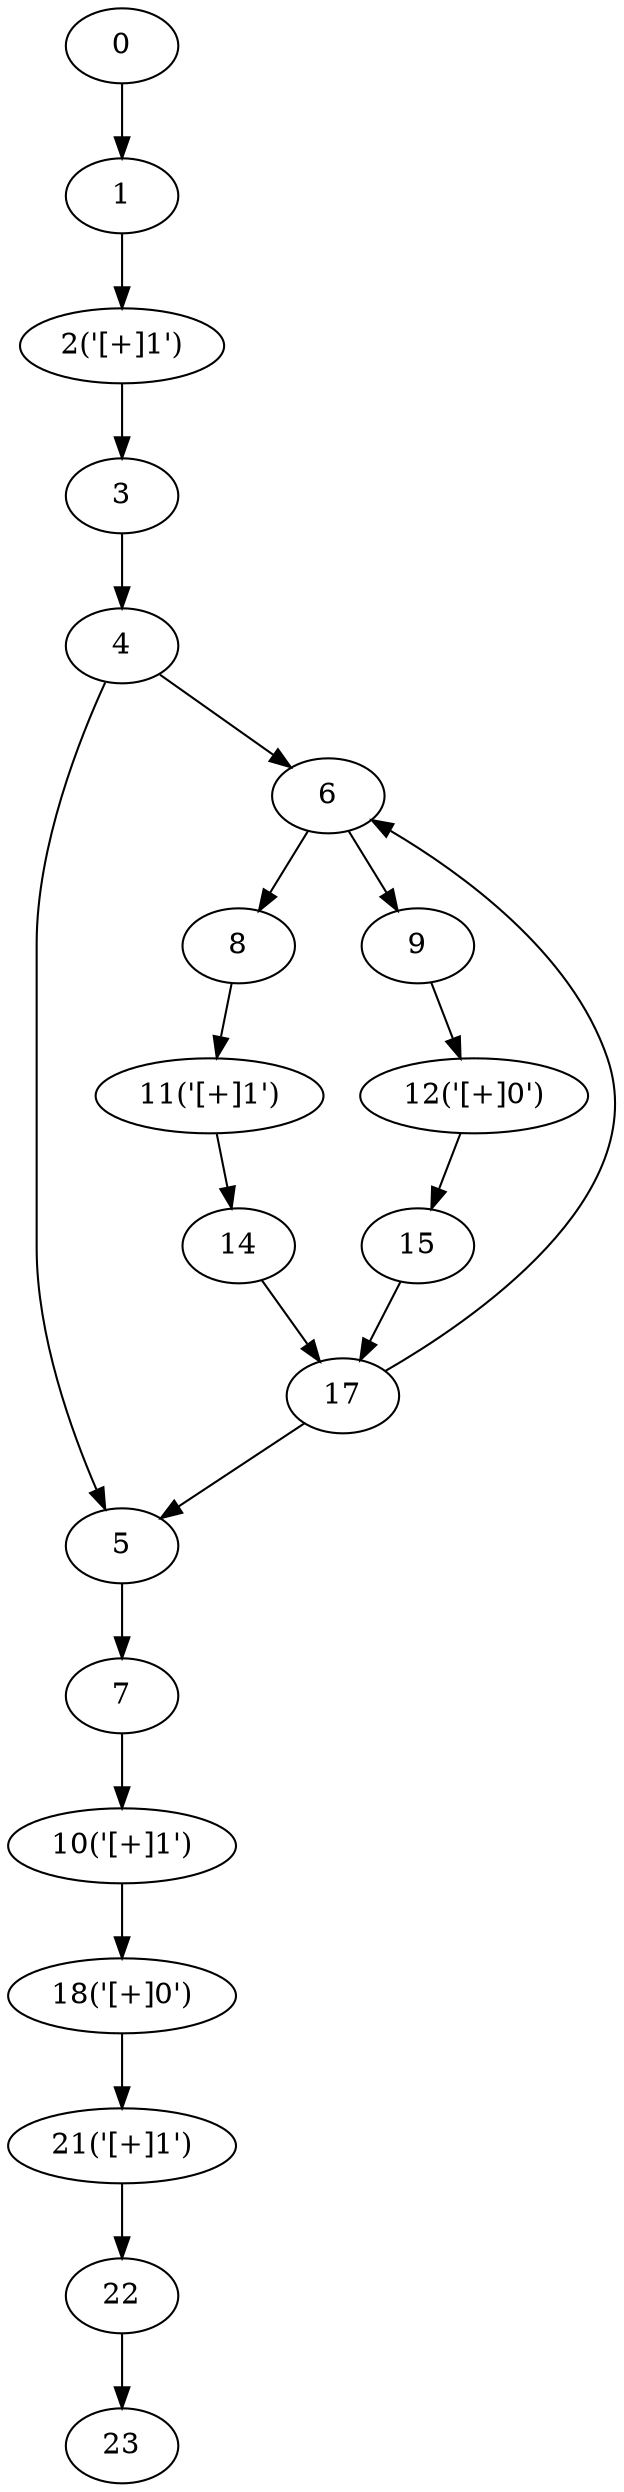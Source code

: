 digraph g {
	0 ;
	1 ;
	2 [label="2('[+]1')"];
	3 ;
	4 ;
	5 ;
	6 ;
	7 ;
	8 ;
	9 ;
	10 [label="10('[+]1')"];
	11 [label="11('[+]1')"];
	12 [label="12('[+]0')"];
	14 ;
	15 ;
	17 ;
	18 [label="18('[+]0')"];
	21 [label="21('[+]1')"];
	22 ;
	23 ;
	0->1;
	1->2;
	2->3;
	3->4;
	4->5;
	17->5;
	4->6;
	17->6;
	5->7;
	6->8;
	6->9;
	7->10;
	8->11;
	9->12;
	11->14;
	12->15;
	14->17;
	15->17;
	10->18;
	18->21;
	21->22;
	22->23;
}
